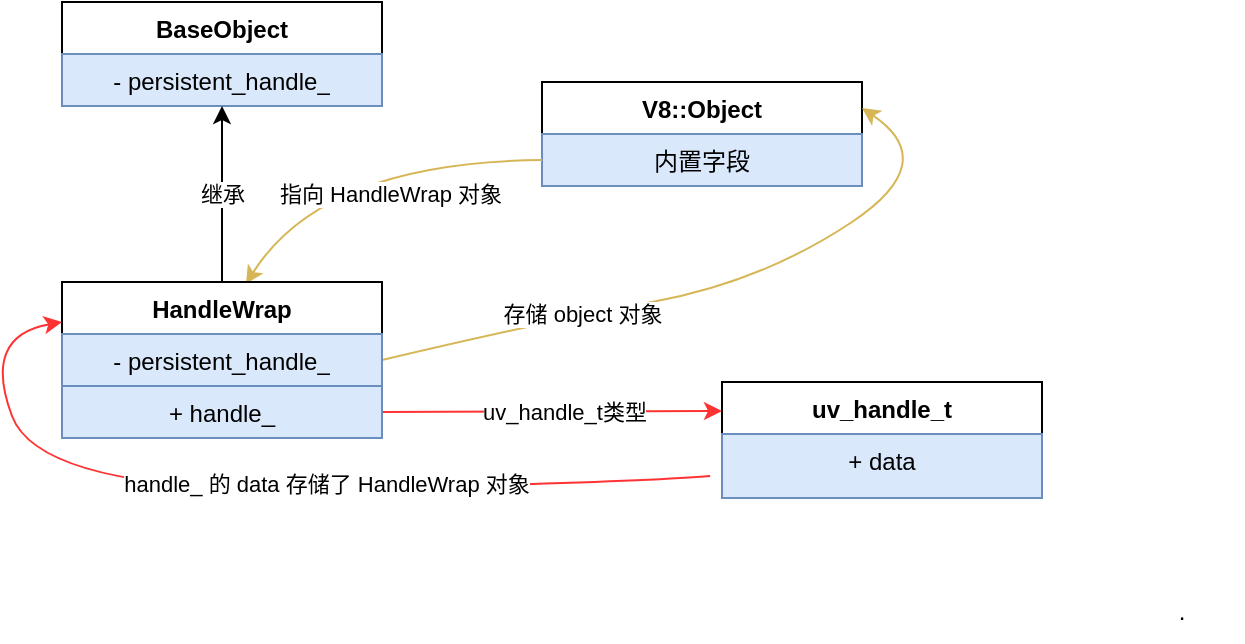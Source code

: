<mxfile version="21.3.0" type="device">
  <diagram name="第 1 页" id="47O4QhbLwSWkzGiUaqdh">
    <mxGraphModel dx="954" dy="464" grid="1" gridSize="10" guides="1" tooltips="1" connect="1" arrows="1" fold="1" page="1" pageScale="1" pageWidth="3300" pageHeight="4681" math="0" shadow="0">
      <root>
        <mxCell id="0" />
        <mxCell id="1" parent="0" />
        <mxCell id="zqpCM7zFi_tlRkKwwP7t-1" value="BaseObject" style="swimlane;fontStyle=1;align=center;verticalAlign=top;childLayout=stackLayout;horizontal=1;startSize=26;horizontalStack=0;resizeParent=1;resizeParentMax=0;resizeLast=0;collapsible=1;marginBottom=0;whiteSpace=wrap;html=1;" parent="1" vertex="1">
          <mxGeometry x="310" y="230" width="160" height="52" as="geometry" />
        </mxCell>
        <mxCell id="zqpCM7zFi_tlRkKwwP7t-2" value="-&amp;nbsp;persistent_handle_" style="text;strokeColor=#6c8ebf;fillColor=#dae8fc;align=center;verticalAlign=top;spacingLeft=4;spacingRight=4;overflow=hidden;rotatable=0;points=[[0,0.5],[1,0.5]];portConstraint=eastwest;whiteSpace=wrap;html=1;" parent="zqpCM7zFi_tlRkKwwP7t-1" vertex="1">
          <mxGeometry y="26" width="160" height="26" as="geometry" />
        </mxCell>
        <mxCell id="zqpCM7zFi_tlRkKwwP7t-3" value="V8::Object" style="swimlane;fontStyle=1;align=center;verticalAlign=top;childLayout=stackLayout;horizontal=1;startSize=26;horizontalStack=0;resizeParent=1;resizeParentMax=0;resizeLast=0;collapsible=1;marginBottom=0;whiteSpace=wrap;html=1;" parent="1" vertex="1">
          <mxGeometry x="550" y="270" width="160" height="52" as="geometry" />
        </mxCell>
        <mxCell id="zqpCM7zFi_tlRkKwwP7t-4" value="内置字段" style="text;strokeColor=#6c8ebf;fillColor=#dae8fc;align=center;verticalAlign=top;spacingLeft=4;spacingRight=4;overflow=hidden;rotatable=0;points=[[0,0.5],[1,0.5]];portConstraint=eastwest;whiteSpace=wrap;html=1;" parent="zqpCM7zFi_tlRkKwwP7t-3" vertex="1">
          <mxGeometry y="26" width="160" height="26" as="geometry" />
        </mxCell>
        <mxCell id="zqpCM7zFi_tlRkKwwP7t-5" value="" style="curved=1;endArrow=classic;html=1;rounded=0;entryX=1;entryY=0.25;entryDx=0;entryDy=0;exitX=1;exitY=0.5;exitDx=0;exitDy=0;fillColor=#fff2cc;strokeColor=#d6b656;" parent="1" source="zqpCM7zFi_tlRkKwwP7t-10" target="zqpCM7zFi_tlRkKwwP7t-3" edge="1">
          <mxGeometry width="50" height="50" relative="1" as="geometry">
            <mxPoint x="470" y="390" as="sourcePoint" />
            <mxPoint x="520" y="340" as="targetPoint" />
            <Array as="points">
              <mxPoint x="550" y="390" />
              <mxPoint x="660" y="370" />
              <mxPoint x="750" y="310" />
            </Array>
          </mxGeometry>
        </mxCell>
        <mxCell id="zqpCM7zFi_tlRkKwwP7t-6" value="存储 object 对象" style="edgeLabel;html=1;align=center;verticalAlign=middle;resizable=0;points=[];" parent="zqpCM7zFi_tlRkKwwP7t-5" vertex="1" connectable="0">
          <mxGeometry x="-0.419" y="1" relative="1" as="geometry">
            <mxPoint as="offset" />
          </mxGeometry>
        </mxCell>
        <mxCell id="zqpCM7zFi_tlRkKwwP7t-7" value="" style="curved=1;endArrow=classic;html=1;rounded=0;exitX=0;exitY=0.5;exitDx=0;exitDy=0;entryX=0.575;entryY=0.019;entryDx=0;entryDy=0;entryPerimeter=0;fillColor=#fff2cc;strokeColor=#d6b656;" parent="1" source="zqpCM7zFi_tlRkKwwP7t-4" target="zqpCM7zFi_tlRkKwwP7t-9" edge="1">
          <mxGeometry width="50" height="50" relative="1" as="geometry">
            <mxPoint x="430" y="200" as="sourcePoint" />
            <mxPoint x="480" y="150" as="targetPoint" />
            <Array as="points">
              <mxPoint x="440" y="310" />
            </Array>
          </mxGeometry>
        </mxCell>
        <mxCell id="zqpCM7zFi_tlRkKwwP7t-8" value="指向 HandleWrap 对象" style="edgeLabel;html=1;align=center;verticalAlign=middle;resizable=0;points=[];" parent="zqpCM7zFi_tlRkKwwP7t-7" vertex="1" connectable="0">
          <mxGeometry x="-0.159" y="6" relative="1" as="geometry">
            <mxPoint y="10" as="offset" />
          </mxGeometry>
        </mxCell>
        <mxCell id="zqpCM7zFi_tlRkKwwP7t-9" value="HandleWrap" style="swimlane;fontStyle=1;align=center;verticalAlign=top;childLayout=stackLayout;horizontal=1;startSize=26;horizontalStack=0;resizeParent=1;resizeParentMax=0;resizeLast=0;collapsible=1;marginBottom=0;whiteSpace=wrap;html=1;" parent="1" vertex="1">
          <mxGeometry x="310" y="370" width="160" height="52" as="geometry" />
        </mxCell>
        <mxCell id="zqpCM7zFi_tlRkKwwP7t-10" value="- persistent_handle_&lt;br style=&quot;border-color: var(--border-color);&quot;&gt;&amp;nbsp;" style="text;strokeColor=#6c8ebf;fillColor=#dae8fc;align=center;verticalAlign=top;spacingLeft=4;spacingRight=4;overflow=hidden;rotatable=0;points=[[0,0.5],[1,0.5]];portConstraint=eastwest;whiteSpace=wrap;html=1;" parent="zqpCM7zFi_tlRkKwwP7t-9" vertex="1">
          <mxGeometry y="26" width="160" height="26" as="geometry" />
        </mxCell>
        <mxCell id="zqpCM7zFi_tlRkKwwP7t-13" value="继承" style="endArrow=classic;html=1;rounded=0;entryX=0.5;entryY=1;entryDx=0;entryDy=0;exitX=0.5;exitY=0;exitDx=0;exitDy=0;strokeColor=#000000;" parent="1" source="zqpCM7zFi_tlRkKwwP7t-9" target="zqpCM7zFi_tlRkKwwP7t-1" edge="1">
          <mxGeometry width="50" height="50" relative="1" as="geometry">
            <mxPoint x="330" y="390" as="sourcePoint" />
            <mxPoint x="380" y="340" as="targetPoint" />
          </mxGeometry>
        </mxCell>
        <mxCell id="zqpCM7zFi_tlRkKwwP7t-14" value="uv_handle_t" style="swimlane;fontStyle=1;align=center;verticalAlign=top;childLayout=stackLayout;horizontal=1;startSize=26;horizontalStack=0;resizeParent=1;resizeParentMax=0;resizeLast=0;collapsible=1;marginBottom=0;whiteSpace=wrap;html=1;" parent="1" vertex="1">
          <mxGeometry x="640" y="420" width="160" height="58" as="geometry" />
        </mxCell>
        <mxCell id="zqpCM7zFi_tlRkKwwP7t-15" value="+ data" style="text;strokeColor=#6c8ebf;fillColor=#dae8fc;align=center;verticalAlign=top;spacingLeft=4;spacingRight=4;overflow=hidden;rotatable=0;points=[[0,0.5],[1,0.5]];portConstraint=eastwest;whiteSpace=wrap;html=1;" parent="zqpCM7zFi_tlRkKwwP7t-14" vertex="1">
          <mxGeometry y="26" width="160" height="32" as="geometry" />
        </mxCell>
        <mxCell id="zqpCM7zFi_tlRkKwwP7t-18" value="" style="endArrow=classic;html=1;rounded=0;exitX=1;exitY=0.5;exitDx=0;exitDy=0;entryX=0;entryY=0.25;entryDx=0;entryDy=0;strokeColor=#FF3333;" parent="1" source="MLRfl54W-HuCMUAlKiTT-2" target="zqpCM7zFi_tlRkKwwP7t-14" edge="1">
          <mxGeometry width="50" height="50" relative="1" as="geometry">
            <mxPoint x="540" y="420" as="sourcePoint" />
            <mxPoint x="580" y="400" as="targetPoint" />
          </mxGeometry>
        </mxCell>
        <mxCell id="zqpCM7zFi_tlRkKwwP7t-19" value="uv_handle_t类型" style="edgeLabel;html=1;align=center;verticalAlign=middle;resizable=0;points=[];" parent="zqpCM7zFi_tlRkKwwP7t-18" vertex="1" connectable="0">
          <mxGeometry x="-0.218" relative="1" as="geometry">
            <mxPoint x="24" as="offset" />
          </mxGeometry>
        </mxCell>
        <mxCell id="zqpCM7zFi_tlRkKwwP7t-21" value="" style="curved=1;endArrow=classic;html=1;rounded=0;exitX=-0.037;exitY=0.656;exitDx=0;exitDy=0;entryX=0;entryY=0.25;entryDx=0;entryDy=0;strokeColor=#FF3333;exitPerimeter=0;" parent="1" edge="1" source="zqpCM7zFi_tlRkKwwP7t-15">
          <mxGeometry width="50" height="50" relative="1" as="geometry">
            <mxPoint x="640" y="439" as="sourcePoint" />
            <mxPoint x="310" y="390" as="targetPoint" />
            <Array as="points">
              <mxPoint x="600" y="470" />
              <mxPoint x="300" y="477" />
              <mxPoint x="270" y="397" />
            </Array>
          </mxGeometry>
        </mxCell>
        <mxCell id="zqpCM7zFi_tlRkKwwP7t-22" value="handle_ 的 data 存储了 HandleWrap 对象" style="edgeLabel;html=1;align=center;verticalAlign=middle;resizable=0;points=[];" parent="zqpCM7zFi_tlRkKwwP7t-21" vertex="1" connectable="0">
          <mxGeometry x="0.134" y="-5" relative="1" as="geometry">
            <mxPoint x="69" as="offset" />
          </mxGeometry>
        </mxCell>
        <mxCell id="zqpCM7zFi_tlRkKwwP7t-23" value="." style="text;html=1;strokeColor=none;fillColor=none;align=center;verticalAlign=middle;whiteSpace=wrap;rounded=0;" parent="1" vertex="1">
          <mxGeometry x="840" y="520" width="60" height="30" as="geometry" />
        </mxCell>
        <mxCell id="MLRfl54W-HuCMUAlKiTT-2" value="+ handle_" style="text;strokeColor=#6c8ebf;fillColor=#dae8fc;align=center;verticalAlign=top;spacingLeft=4;spacingRight=4;overflow=hidden;rotatable=0;points=[[0,0.5],[1,0.5]];portConstraint=eastwest;whiteSpace=wrap;html=1;" vertex="1" parent="1">
          <mxGeometry x="310" y="422" width="160" height="26" as="geometry" />
        </mxCell>
      </root>
    </mxGraphModel>
  </diagram>
</mxfile>
